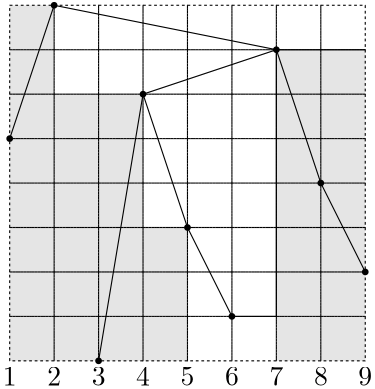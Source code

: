 <?xml version="1.0"?>
<!DOCTYPE ipe SYSTEM "ipe.dtd">
<ipe version="70005" creator="Ipe 7.1.1">
<info created="D:20090305135409" modified="D:20140206094122"/>
<ipestyle name="ipe6">
<symbol name="mark/circle(sx)" transformations="translations">
<path fill="sym-stroke">
0.6 0 0 0.6 0 0 e
0.4 0 0 0.4 0 0 e
</path>
</symbol>
<symbol name="mark/disk(sx)" transformations="translations">
<path fill="sym-stroke">
0.6 0 0 0.6 0 0 e
</path>
</symbol>
<symbol name="mark/fdisk(sfx)" transformations="translations">
<group>
<path fill="sym-fill">
0.5 0 0 0.5 0 0 e
</path>
<path fill="sym-stroke" fillrule="eofill">
0.6 0 0 0.6 0 0 e
0.4 0 0 0.4 0 0 e
</path>
</group>
</symbol>
<symbol name="mark/box(sx)" transformations="translations">
<path fill="sym-stroke" fillrule="eofill">
-0.6 -0.6 m
0.6 -0.6 l
0.6 0.6 l
-0.6 0.6 l
h
-0.4 -0.4 m
0.4 -0.4 l
0.4 0.4 l
-0.4 0.4 l
h
</path>
</symbol>
<symbol name="mark/square(sx)" transformations="translations">
<path fill="sym-stroke">
-0.6 -0.6 m
0.6 -0.6 l
0.6 0.6 l
-0.6 0.6 l
h
</path>
</symbol>
<symbol name="mark/fsquare(sfx)" transformations="translations">
<group>
<path fill="sym-fill">
-0.5 -0.5 m
0.5 -0.5 l
0.5 0.5 l
-0.5 0.5 l
h
</path>
<path fill="sym-stroke" fillrule="eofill">
-0.6 -0.6 m
0.6 -0.6 l
0.6 0.6 l
-0.6 0.6 l
0 -0.4 m
0.4 -0.4 l
0.4 0.4 l
-0.4 0.4 l
h
</path>
</group>
</symbol>
<symbol name="mark/cross(sx)" transformations="translations">
<group>
<path fill="sym-stroke">
-0.43 -0.57 m
0.57 0.43 l
0.43 0.57 l
-0.57 -0.43 l
h
</path>
<path fill="sym-stroke">
-0.43 0.57 m
0.57 -0.43 l
0.43 -0.57 l
-0.57 0.43 l
h
</path>
</group>
</symbol>
<pen name="heavier" value="0.8"/>
<pen name="fat" value="1.2"/>
<pen name="ultrafat" value="2"/>
<symbolsize name="large" value="5"/>
<symbolsize name="small" value="2"/>
<symbolsize name="tiny" value="1.1"/>
<arrowsize name="large" value="10"/>
<arrowsize name="small" value="5"/>
<arrowsize name="tiny" value="3"/>
<color name="red" value="1 0 0"/>
<color name="green" value="0 1 0"/>
<color name="blue" value="0 0 1"/>
<color name="yellow" value="1 1 0"/>
<color name="gray1" value="0.125"/>
<color name="gray2" value="0.25"/>
<color name="gray3" value="0.375"/>
<color name="gray4" value="0.5"/>
<color name="gray5" value="0.625"/>
<color name="gray6" value="0.75"/>
<color name="gray7" value="0.875"/>
<dashstyle name="dashed" value="[4] 0"/>
<dashstyle name="dotted" value="[1 3] 0"/>
<dashstyle name="dash dotted" value="[4 2 1 2] 0"/>
<dashstyle name="dash dot dotted" value="[4 2 1 2 1 2] 0"/>
<textsize name="large" value="\large"/>
<textsize name="Large" value="\Large"/>
<textsize name="LARGE" value="\LARGE"/>
<textsize name="huge" value="\huge"/>
<textsize name="Huge" value="\Huge"/>
<textsize name="small" value="\small"/>
<textsize name="footnote" value="\footnotesize"/>
<textsize name="tiny" value="\tiny"/>
<textstyle name="center" begin="\begin{center}" end="\end{center}"/>
<textstyle name="itemize" begin="\begin{itemize}" end="\end{itemize}"/>
<textstyle name="item" begin="\begin{itemize}\item{}" end="\end{itemize}"/>
</ipestyle>
<page>
<layer name="alpha"/>
<view layers="alpha" active="alpha"/>
<path layer="alpha" matrix="1 0 0 1 349.072 411.354" fill="0.898">
-112 64 m
-112 -64 l
-48 -64 l
-48 -16 l
-64 -16 l
-64 32 l
-96 32 l
-96 64 l
h
</path>
<path matrix="1 0 0 1 349.072 411.354" fill="0.898">
16 48 m
-16 48 l
-16 -64 l
16 -64 l
h
</path>
<path matrix="1 0 0 1 349.072 411.354" stroke="black" dash="[1] 0" pen="0.4">
-112 64 m
-96 64 l
-96 48 l
-112 48 l
h
</path>
<path matrix="1 0 0 1 349.072 411.354" stroke="black" dash="[1] 0" pen="0.4">
-96 64 m
-80 64 l
-80 48 l
-96 48 l
h
</path>
<path matrix="1 0 0 1 349.072 411.354" stroke="black" dash="[1] 0" pen="0.4">
-80 64 m
-64 64 l
-64 48 l
-80 48 l
h
</path>
<path matrix="1 0 0 1 349.072 411.354" stroke="black" dash="[1] 0" pen="0.4">
-64 64 m
-48 64 l
-48 48 l
-64 48 l
h
</path>
<path matrix="1 0 0 1 349.072 411.354" stroke="black" dash="[1] 0" pen="0.4">
-48 64 m
-32 64 l
-32 48 l
-48 48 l
h
</path>
<path matrix="1 0 0 1 349.072 411.354" stroke="black" dash="[1] 0" pen="0.4">
-32 64 m
-16 64 l
-16 48 l
-32 48 l
h
</path>
<path matrix="1 0 0 1 349.072 411.354" stroke="black" dash="[1] 0" pen="0.4">
-16 64 m
0 64 l
0 48 l
-16 48 l
h
</path>
<path matrix="1 0 0 1 349.072 411.354" stroke="black" dash="[1] 0" pen="0.4">
0 64 m
16 64 l
16 48 l
0 48 l
h
</path>
<path matrix="1 0 0 1 349.072 411.354" stroke="black" dash="[1] 0" pen="0.4">
-112 48 m
-96 48 l
-96 32 l
-112 32 l
h
</path>
<path matrix="1 0 0 1 349.072 411.354" stroke="black" dash="[1] 0" pen="0.4">
-96 48 m
-80 48 l
-80 32 l
-96 32 l
h
</path>
<path matrix="1 0 0 1 349.072 411.354" stroke="black" dash="[1] 0" pen="0.4">
-80 48 m
-64 48 l
-64 32 l
-80 32 l
h
</path>
<path matrix="1 0 0 1 349.072 411.354" stroke="black" dash="[1] 0" pen="0.4">
-64 48 m
-48 48 l
-48 32 l
-64 32 l
h
</path>
<path matrix="1 0 0 1 349.072 411.354" stroke="black" dash="[1] 0" pen="0.4">
-48 48 m
-32 48 l
-32 32 l
-48 32 l
h
</path>
<path matrix="1 0 0 1 349.072 411.354" stroke="black" dash="[1] 0" pen="0.4">
-32 48 m
-16 48 l
-16 32 l
-32 32 l
h
</path>
<path matrix="1 0 0 1 349.072 411.354" stroke="black" dash="[1] 0" pen="0.4">
-16 48 m
0 48 l
0 32 l
-16 32 l
h
</path>
<path matrix="1 0 0 1 349.072 411.354" stroke="black" dash="[1] 0" pen="0.4">
0 48 m
16 48 l
16 32 l
0 32 l
h
</path>
<path matrix="1 0 0 1 349.072 411.354" stroke="black" dash="[1] 0" pen="0.4">
-112 32 m
-96 32 l
-96 16 l
-112 16 l
h
</path>
<path matrix="1 0 0 1 349.072 411.354" stroke="black" dash="[1] 0" pen="0.4">
-96 32 m
-80 32 l
-80 16 l
-96 16 l
h
</path>
<path matrix="1 0 0 1 349.072 411.354" stroke="black" dash="[1] 0" pen="0.4">
-80 32 m
-64 32 l
-64 16 l
-80 16 l
h
</path>
<path matrix="1 0 0 1 349.072 411.354" stroke="black" dash="[1] 0" pen="0.4">
-64 32 m
-48 32 l
-48 16 l
-64 16 l
h
</path>
<path matrix="1 0 0 1 349.072 411.354" stroke="black" dash="[1] 0" pen="0.4">
-48 32 m
-32 32 l
-32 16 l
-48 16 l
h
</path>
<path matrix="1 0 0 1 349.072 411.354" stroke="black" dash="[1] 0" pen="0.4">
-32 32 m
-16 32 l
-16 16 l
-32 16 l
h
</path>
<path matrix="1 0 0 1 349.072 411.354" stroke="black" dash="[1] 0" pen="0.4">
-16 32 m
0 32 l
0 16 l
-16 16 l
h
</path>
<path matrix="1 0 0 1 349.072 411.354" stroke="black" dash="[1] 0" pen="0.4">
0 32 m
16 32 l
16 16 l
0 16 l
h
</path>
<path matrix="1 0 0 1 349.072 411.354" stroke="black" dash="[1] 0" pen="0.4">
-112 16 m
-96 16 l
-96 0 l
-112 0 l
h
</path>
<path matrix="1 0 0 1 349.072 411.354" stroke="black" dash="[1] 0" pen="0.4">
-96 16 m
-80 16 l
-80 0 l
-96 0 l
h
</path>
<path matrix="1 0 0 1 349.072 411.354" stroke="black" dash="[1] 0" pen="0.4">
-80 16 m
-64 16 l
-64 0 l
-80 0 l
h
</path>
<path matrix="1 0 0 1 349.072 411.354" stroke="black" dash="[1] 0" pen="0.4">
-64 16 m
-48 16 l
-48 0 l
-64 0 l
h
</path>
<path matrix="1 0 0 1 349.072 411.354" stroke="black" dash="[1] 0" pen="0.4">
-48 16 m
-32 16 l
-32 0 l
-48 0 l
h
</path>
<path matrix="1 0 0 1 349.072 411.354" stroke="black" dash="[1] 0" pen="0.4">
-32 16 m
-16 16 l
-16 0 l
-32 0 l
h
</path>
<path matrix="1 0 0 1 349.072 411.354" stroke="black" dash="[1] 0" pen="0.4">
-16 16 m
0 16 l
0 0 l
-16 0 l
h
</path>
<path matrix="1 0 0 1 349.072 411.354" stroke="black" dash="[1] 0" pen="0.4">
0 16 m
16 16 l
16 0 l
0 0 l
h
</path>
<path matrix="1 0 0 1 349.072 411.354" stroke="black" dash="[1] 0" pen="0.4">
-112 0 m
-96 0 l
-96 -16 l
-112 -16 l
h
</path>
<path matrix="1 0 0 1 349.072 411.354" stroke="black" dash="[1] 0" pen="0.4">
-96 0 m
-80 0 l
-80 -16 l
-96 -16 l
h
</path>
<path matrix="1 0 0 1 349.072 411.354" stroke="black" dash="[1] 0" pen="0.4">
-80 0 m
-64 0 l
-64 -16 l
-80 -16 l
h
</path>
<path matrix="1 0 0 1 349.072 411.354" stroke="black" dash="[1] 0" pen="0.4">
-64 0 m
-48 0 l
-48 -16 l
-64 -16 l
h
</path>
<path matrix="1 0 0 1 349.072 411.354" stroke="black" dash="[1] 0" pen="0.4">
-48 0 m
-32 0 l
-32 -16 l
-48 -16 l
h
</path>
<path matrix="1 0 0 1 349.072 411.354" stroke="black" dash="[1] 0" pen="0.4">
-32 0 m
-16 0 l
-16 -16 l
-32 -16 l
h
</path>
<path matrix="1 0 0 1 349.072 411.354" stroke="black" dash="[1] 0" pen="0.4">
-16 0 m
0 0 l
0 -16 l
-16 -16 l
h
</path>
<path matrix="1 0 0 1 349.072 411.354" stroke="black" dash="[1] 0" pen="0.4">
0 0 m
16 0 l
16 -16 l
0 -16 l
h
</path>
<path matrix="1 0 0 1 349.072 411.354" stroke="black" dash="[1] 0" pen="0.4">
-112 -16 m
-96 -16 l
-96 -32 l
-112 -32 l
h
</path>
<path matrix="1 0 0 1 349.072 411.354" stroke="black" dash="[1] 0" pen="0.4">
-96 -16 m
-80 -16 l
-80 -32 l
-96 -32 l
h
</path>
<path matrix="1 0 0 1 349.072 411.354" stroke="black" dash="[1] 0" pen="0.4">
-80 -16 m
-64 -16 l
-64 -32 l
-80 -32 l
h
</path>
<path matrix="1 0 0 1 349.072 411.354" stroke="black" dash="[1] 0" pen="0.4">
-64 -16 m
-48 -16 l
-48 -32 l
-64 -32 l
h
</path>
<path matrix="1 0 0 1 349.072 411.354" stroke="black" dash="[1] 0" pen="0.4">
-48 -16 m
-32 -16 l
-32 -32 l
-48 -32 l
h
</path>
<path matrix="1 0 0 1 349.072 411.354" stroke="black" dash="[1] 0" pen="0.4">
-32 -16 m
-16 -16 l
-16 -32 l
-32 -32 l
h
</path>
<path matrix="1 0 0 1 349.072 411.354" stroke="black" dash="[1] 0" pen="0.4">
-16 -16 m
0 -16 l
0 -32 l
-16 -32 l
h
</path>
<path matrix="1 0 0 1 349.072 411.354" stroke="black" dash="[1] 0" pen="0.4">
0 -16 m
16 -16 l
16 -32 l
0 -32 l
h
</path>
<path matrix="1 0 0 1 349.072 411.354" stroke="black" dash="[1] 0" pen="0.4">
-112 -32 m
-96 -32 l
-96 -48 l
-112 -48 l
h
</path>
<path matrix="1 0 0 1 349.072 411.354" stroke="black" dash="[1] 0" pen="0.4">
-96 -32 m
-80 -32 l
-80 -48 l
-96 -48 l
h
</path>
<path matrix="1 0 0 1 349.072 411.354" stroke="black" dash="[1] 0" pen="0.4">
-80 -32 m
-64 -32 l
-64 -48 l
-80 -48 l
h
</path>
<path matrix="1 0 0 1 349.072 411.354" stroke="black" dash="[1] 0" pen="0.4">
-64 -32 m
-48 -32 l
-48 -48 l
-64 -48 l
h
</path>
<path matrix="1 0 0 1 349.072 411.354" stroke="black" dash="[1] 0" pen="0.4">
-48 -32 m
-32 -32 l
-32 -48 l
-48 -48 l
h
</path>
<path matrix="1 0 0 1 349.072 411.354" stroke="black" dash="[1] 0" pen="0.4">
-32 -32 m
-16 -32 l
-16 -48 l
-32 -48 l
h
</path>
<path matrix="1 0 0 1 349.072 411.354" stroke="black" dash="[1] 0" pen="0.4">
-16 -32 m
0 -32 l
0 -48 l
-16 -48 l
h
</path>
<path matrix="1 0 0 1 349.072 411.354" stroke="black" dash="[1] 0" pen="0.4">
0 -32 m
16 -32 l
16 -48 l
0 -48 l
h
</path>
<path matrix="1 0 0 1 349.072 411.354" stroke="black" dash="[1] 0" pen="0.4">
-112 -48 m
-96 -48 l
-96 -64 l
-112 -64 l
h
</path>
<path matrix="1 0 0 1 349.072 411.354" stroke="black" dash="[1] 0" pen="0.4">
-96 -48 m
-80 -48 l
-80 -64 l
-96 -64 l
h
</path>
<path matrix="1 0 0 1 349.072 411.354" stroke="black" dash="[1] 0" pen="0.4">
-80 -48 m
-64 -48 l
-64 -64 l
-80 -64 l
h
</path>
<path matrix="1 0 0 1 349.072 411.354" stroke="black" dash="[1] 0" pen="0.4">
-64 -48 m
-48 -48 l
-48 -64 l
-64 -64 l
h
</path>
<path matrix="1 0 0 1 349.072 411.354" stroke="black" dash="[1] 0" pen="0.4">
-48 -48 m
-32 -48 l
-32 -64 l
-48 -64 l
h
</path>
<path matrix="1 0 0 1 349.072 411.354" stroke="black" dash="[1] 0" pen="0.4">
-32 -48 m
-16 -48 l
-16 -64 l
-32 -64 l
h
</path>
<path matrix="1 0 0 1 349.072 411.354" stroke="black" dash="[1] 0" pen="0.4">
-16 -48 m
0 -48 l
0 -64 l
-16 -64 l
h
</path>
<path matrix="1 0 0 1 349.072 411.354" stroke="black" dash="[1] 0" pen="0.4">
0 -48 m
16 -48 l
16 -64 l
0 -64 l
h
</path>
<text matrix="1 0 0 1 349.072 411.354" transformations="translations" pos="-114.49 -72.8805" stroke="black" type="label" valign="bottom" size="10">1</text>
<text matrix="1 0 0 1 349.072 411.354" transformations="translations" pos="-98.49 -72.8805" stroke="black" type="label" valign="bottom" size="10">2</text>
<text matrix="1 0 0 1 349.072 411.354" transformations="translations" pos="-82.49 -72.8805" stroke="black" type="label" valign="bottom" size="10">3</text>
<text matrix="1 0 0 1 349.072 411.354" transformations="translations" pos="-66.49 -72.8805" stroke="black" type="label" valign="bottom" size="10">4</text>
<text matrix="1 0 0 1 349.072 411.354" transformations="translations" pos="-50.49 -72.8805" stroke="black" type="label" valign="bottom" size="10">5</text>
<text matrix="1 0 0 1 349.072 411.354" transformations="translations" pos="-34.49 -72.8805" stroke="black" type="label" valign="bottom" size="10">6</text>
<text matrix="1 0 0 1 349.072 411.354" transformations="translations" pos="-18.49 -72.8805" stroke="black" type="label" valign="bottom" size="10">7</text>
<text matrix="1 0 0 1 349.072 411.354" transformations="translations" pos="-2.49 -72.8805" stroke="black" type="label" valign="bottom" size="10">8</text>
<text matrix="1 0 0 1 349.072 411.354" transformations="translations" pos="13.51 -72.8805" stroke="black" type="label" valign="bottom" size="10">9</text>
<use matrix="1 0 0 1 349.072 411.354" name="mark/disk(sx)" pos="-96 64" size="2" stroke="black"/>
<use matrix="1 0 0 1 349.072 411.354" name="mark/disk(sx)" pos="-16 48" size="2" stroke="black"/>
<use matrix="1 0 0 1 349.072 411.354" name="mark/disk(sx)" pos="-64 32" size="2" stroke="black"/>
<use matrix="1 0 0 1 349.072 411.354" name="mark/disk(sx)" pos="-112 16" size="2" stroke="black"/>
<use matrix="1 0 0 1 349.072 411.354" name="mark/disk(sx)" pos="0 0" size="2" stroke="black"/>
<use matrix="1 0 0 1 349.072 411.354" name="mark/disk(sx)" pos="-48 -16" size="2" stroke="black"/>
<use matrix="1 0 0 1 349.072 411.354" name="mark/disk(sx)" pos="16 -32" size="2" stroke="black"/>
<use matrix="1 0 0 1 349.072 411.354" name="mark/disk(sx)" pos="-32 -48" size="2" stroke="black"/>
<use matrix="1 0 0 1 349.072 411.354" name="mark/disk(sx)" pos="-80 -64" size="2" stroke="black"/>
<path matrix="1 0 0 1 349.072 411.354" stroke="black" pen="0.4">
-96 64 m
-16 48 l
</path>
<path matrix="1 0 0 1 349.072 411.354" stroke="black" pen="0.4">
-16 48 m
-64 32 l
</path>
<path matrix="1 0 0 1 349.072 411.354" stroke="black" pen="0.4">
-96 64 m
-112 16 l
</path>
<path matrix="1 0 0 1 349.072 411.354" stroke="black" pen="0.4">
-16 48 m
0 0 l
</path>
<path matrix="1 0 0 1 349.072 411.354" stroke="black" pen="0.4">
-64 32 m
-48 -16 l
</path>
<path matrix="1 0 0 1 349.072 411.354" stroke="black" pen="0.4">
0 0 m
16 -32 l
</path>
<path matrix="1 0 0 1 349.072 411.354" stroke="black" pen="0.4">
-48 -16 m
-32 -48 l
</path>
<path matrix="1 0 0 1 349.072 411.354" stroke="black" pen="0.4">
-64 32 m
-80 -64 l
</path>
<path matrix="1 0 0 1 349.072 411.354" stroke="black" pen="0.4">
16 48 m
-16 48 l
-16 -48 l
-32 -48 l
</path>
</page>
</ipe>
